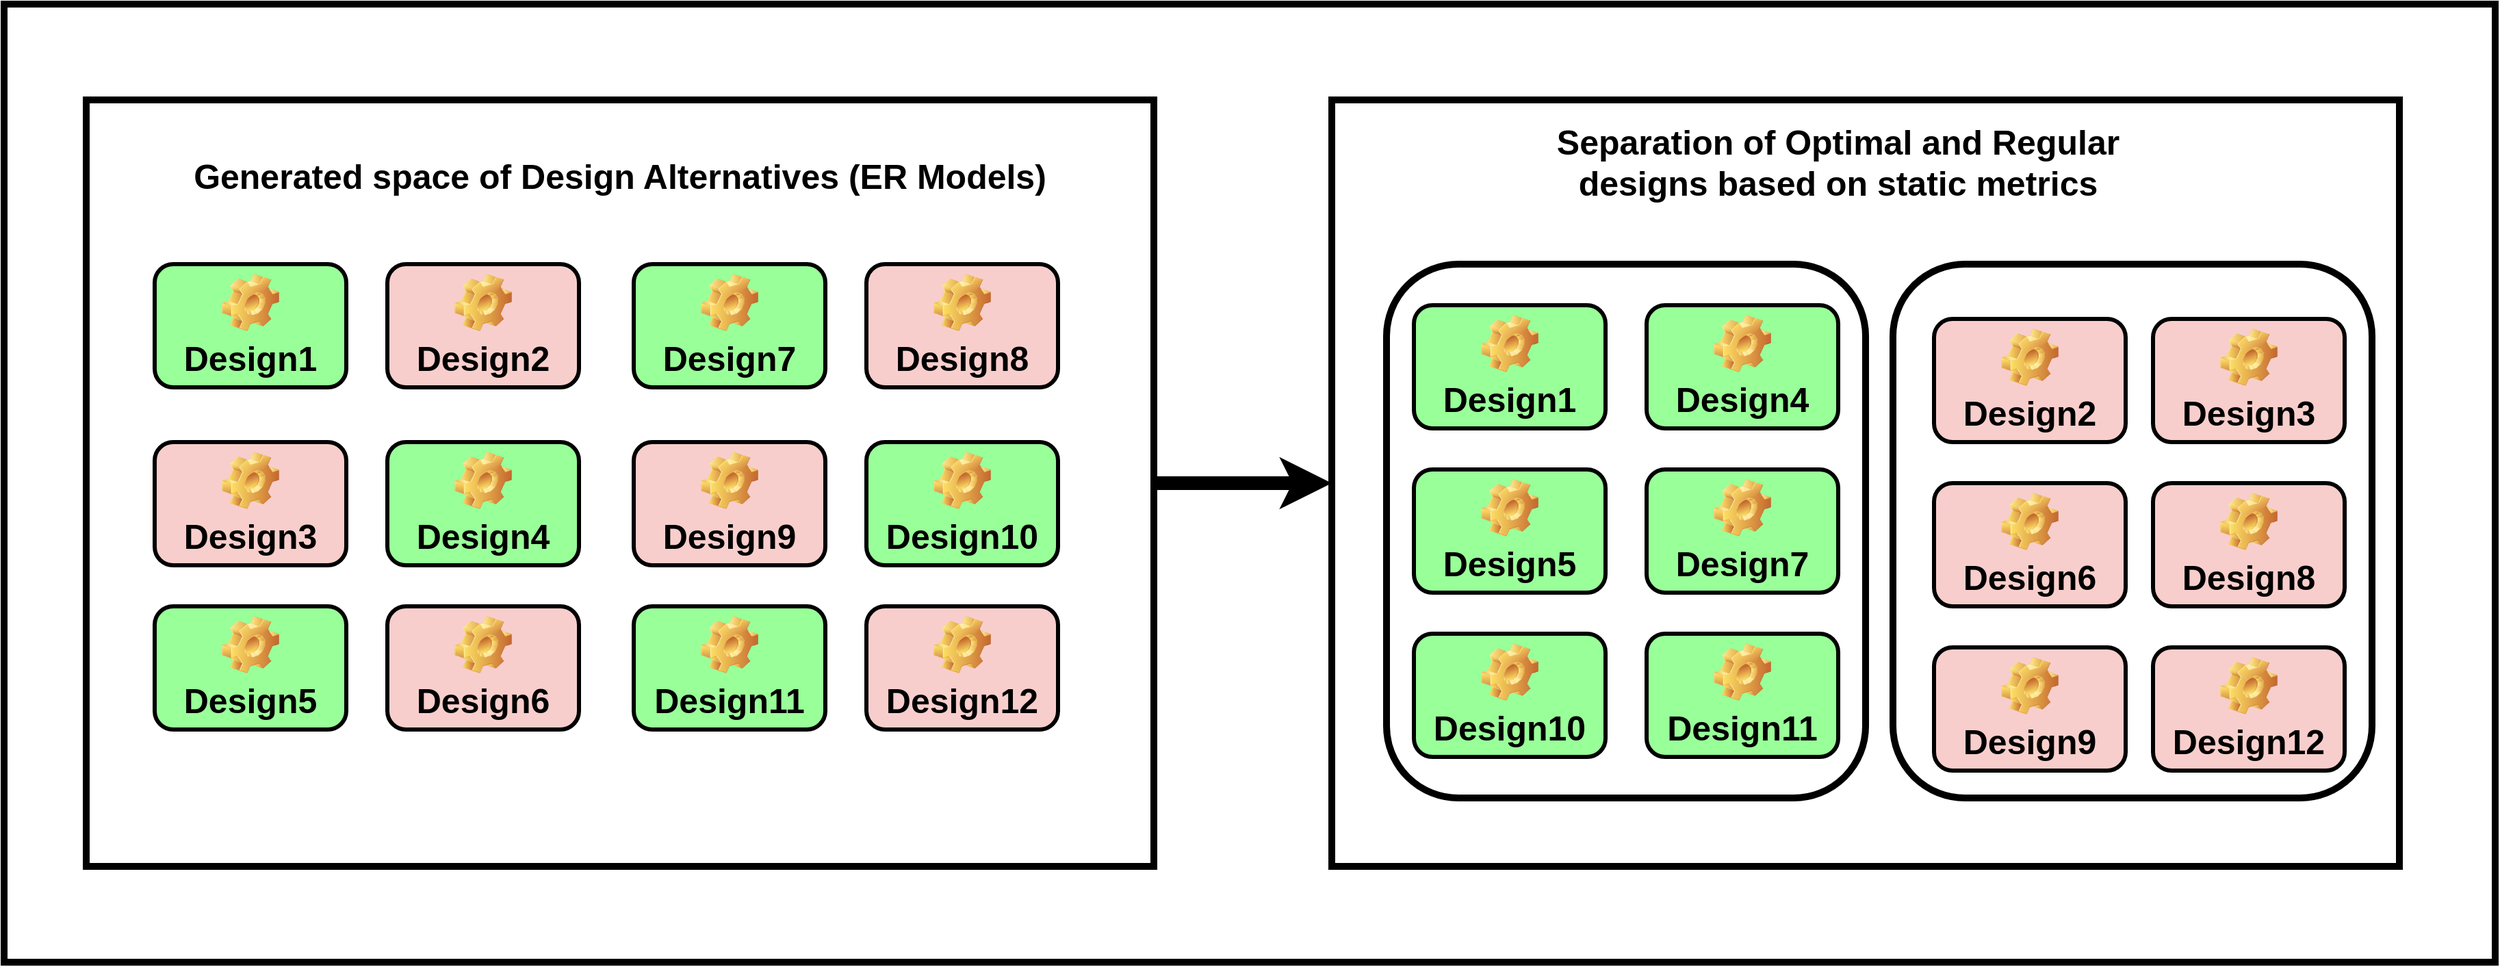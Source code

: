 <mxfile version="20.8.16" type="device"><diagram name="Page-1" id="V7z3oTbX6mY-o2ySOtLd"><mxGraphModel dx="1908" dy="1216" grid="1" gridSize="10" guides="1" tooltips="1" connect="1" arrows="1" fold="1" page="1" pageScale="1" pageWidth="850" pageHeight="1100" math="0" shadow="0"><root><mxCell id="0"/><mxCell id="1" parent="0"/><mxCell id="wTeeNOCVio2BPfGDLfw5-46" value="" style="rounded=0;whiteSpace=wrap;html=1;strokeWidth=5;fillColor=none;" vertex="1" parent="1"><mxGeometry x="110" y="50" width="1820" height="700" as="geometry"/></mxCell><mxCell id="wTeeNOCVio2BPfGDLfw5-24" value="" style="rounded=0;whiteSpace=wrap;html=1;strokeWidth=5;fontFamily=Courier New;fontSize=19;fontColor=#009900;fillColor=default;" vertex="1" parent="1"><mxGeometry x="1080" y="120" width="780" height="560" as="geometry"/></mxCell><mxCell id="wTeeNOCVio2BPfGDLfw5-31" value="" style="rounded=1;whiteSpace=wrap;html=1;strokeWidth=5;fillColor=none;" vertex="1" parent="1"><mxGeometry x="1120" y="240" width="350" height="390" as="geometry"/></mxCell><mxCell id="wTeeNOCVio2BPfGDLfw5-47" style="edgeStyle=orthogonalEdgeStyle;rounded=0;orthogonalLoop=1;jettySize=auto;html=1;entryX=0;entryY=0.5;entryDx=0;entryDy=0;strokeWidth=10;" edge="1" parent="1" source="wTeeNOCVio2BPfGDLfw5-3" target="wTeeNOCVio2BPfGDLfw5-24"><mxGeometry relative="1" as="geometry"/></mxCell><mxCell id="wTeeNOCVio2BPfGDLfw5-3" value="" style="rounded=0;whiteSpace=wrap;html=1;strokeWidth=5;fontFamily=Courier New;fontSize=19;fontColor=#009900;fillColor=#FFFFFF;" vertex="1" parent="1"><mxGeometry x="170" y="120" width="780" height="560" as="geometry"/></mxCell><mxCell id="wTeeNOCVio2BPfGDLfw5-4" value="Design1" style="label;whiteSpace=wrap;html=1;align=center;verticalAlign=bottom;spacingLeft=0;spacingBottom=4;imageAlign=center;imageVerticalAlign=top;image=img/clipart/Gear_128x128.png;strokeWidth=3;fontSize=25;fontColor=#000000;fillColor=#99FF99;" vertex="1" parent="1"><mxGeometry x="220" y="240" width="140" height="90" as="geometry"/></mxCell><mxCell id="wTeeNOCVio2BPfGDLfw5-5" value="Design3" style="label;whiteSpace=wrap;html=1;align=center;verticalAlign=bottom;spacingLeft=0;spacingBottom=4;imageAlign=center;imageVerticalAlign=top;image=img/clipart/Gear_128x128.png;strokeWidth=3;fontSize=25;fontColor=#000000;fillColor=#F8CECC;" vertex="1" parent="1"><mxGeometry x="220" y="370" width="140" height="90" as="geometry"/></mxCell><mxCell id="wTeeNOCVio2BPfGDLfw5-6" value="Design5" style="label;whiteSpace=wrap;html=1;align=center;verticalAlign=bottom;spacingLeft=0;spacingBottom=4;imageAlign=center;imageVerticalAlign=top;image=img/clipart/Gear_128x128.png;strokeWidth=3;fontSize=25;fontColor=#000000;fillColor=#99FF99;" vertex="1" parent="1"><mxGeometry x="220" y="490" width="140" height="90" as="geometry"/></mxCell><mxCell id="wTeeNOCVio2BPfGDLfw5-7" value="Design6" style="label;whiteSpace=wrap;html=1;align=center;verticalAlign=bottom;spacingLeft=0;spacingBottom=4;imageAlign=center;imageVerticalAlign=top;image=img/clipart/Gear_128x128.png;strokeWidth=3;fontSize=25;fontColor=#000000;fillColor=#F8CECC;" vertex="1" parent="1"><mxGeometry x="390" y="490" width="140" height="90" as="geometry"/></mxCell><mxCell id="wTeeNOCVio2BPfGDLfw5-8" value="Design4" style="label;whiteSpace=wrap;html=1;align=center;verticalAlign=bottom;spacingLeft=0;spacingBottom=4;imageAlign=center;imageVerticalAlign=top;image=img/clipart/Gear_128x128.png;strokeWidth=3;fontSize=25;fontColor=#000000;fillColor=#99FF99;" vertex="1" parent="1"><mxGeometry x="390" y="370" width="140" height="90" as="geometry"/></mxCell><mxCell id="wTeeNOCVio2BPfGDLfw5-9" value="Design2" style="label;whiteSpace=wrap;html=1;align=center;verticalAlign=bottom;spacingLeft=0;spacingBottom=4;imageAlign=center;imageVerticalAlign=top;image=img/clipart/Gear_128x128.png;strokeWidth=3;fontSize=25;fontColor=#000000;fillColor=#F8CECC;" vertex="1" parent="1"><mxGeometry x="390" y="240" width="140" height="90" as="geometry"/></mxCell><mxCell id="wTeeNOCVio2BPfGDLfw5-10" value="&lt;b&gt;Generated space of Design Alternatives (ER Models)&lt;/b&gt;" style="text;html=1;strokeColor=none;fillColor=none;align=center;verticalAlign=middle;whiteSpace=wrap;rounded=0;fontSize=25;fontColor=#000000;" vertex="1" parent="1"><mxGeometry x="170" y="170" width="780" height="10" as="geometry"/></mxCell><mxCell id="wTeeNOCVio2BPfGDLfw5-18" value="Design7" style="label;whiteSpace=wrap;html=1;align=center;verticalAlign=bottom;spacingLeft=0;spacingBottom=4;imageAlign=center;imageVerticalAlign=top;image=img/clipart/Gear_128x128.png;strokeWidth=3;fontSize=25;fontColor=#000000;fillColor=#99FF99;" vertex="1" parent="1"><mxGeometry x="570" y="240" width="140" height="90" as="geometry"/></mxCell><mxCell id="wTeeNOCVio2BPfGDLfw5-19" value="Design9" style="label;whiteSpace=wrap;html=1;align=center;verticalAlign=bottom;spacingLeft=0;spacingBottom=4;imageAlign=center;imageVerticalAlign=top;image=img/clipart/Gear_128x128.png;strokeWidth=3;fontSize=25;fontColor=#000000;fillColor=#F8CECC;" vertex="1" parent="1"><mxGeometry x="570" y="370" width="140" height="90" as="geometry"/></mxCell><mxCell id="wTeeNOCVio2BPfGDLfw5-20" value="Design11" style="label;whiteSpace=wrap;html=1;align=center;verticalAlign=bottom;spacingLeft=0;spacingBottom=4;imageAlign=center;imageVerticalAlign=top;image=img/clipart/Gear_128x128.png;strokeWidth=3;fontSize=25;fontColor=#000000;fillColor=#99FF99;" vertex="1" parent="1"><mxGeometry x="570" y="490" width="140" height="90" as="geometry"/></mxCell><mxCell id="wTeeNOCVio2BPfGDLfw5-21" value="Design12" style="label;whiteSpace=wrap;html=1;align=center;verticalAlign=bottom;spacingLeft=0;spacingBottom=4;imageAlign=center;imageVerticalAlign=top;image=img/clipart/Gear_128x128.png;strokeWidth=3;fontSize=25;fontColor=#000000;fillColor=#F8CECC;" vertex="1" parent="1"><mxGeometry x="740" y="490" width="140" height="90" as="geometry"/></mxCell><mxCell id="wTeeNOCVio2BPfGDLfw5-22" value="Design10" style="label;whiteSpace=wrap;html=1;align=center;verticalAlign=bottom;spacingLeft=0;spacingBottom=4;imageAlign=center;imageVerticalAlign=top;image=img/clipart/Gear_128x128.png;strokeWidth=3;fontSize=25;fontColor=#000000;fillColor=#99FF99;" vertex="1" parent="1"><mxGeometry x="740" y="370" width="140" height="90" as="geometry"/></mxCell><mxCell id="wTeeNOCVio2BPfGDLfw5-23" value="Design8" style="label;whiteSpace=wrap;html=1;align=center;verticalAlign=bottom;spacingLeft=0;spacingBottom=4;imageAlign=center;imageVerticalAlign=top;image=img/clipart/Gear_128x128.png;strokeWidth=3;fontSize=25;fontColor=#000000;fillColor=#F8CECC;" vertex="1" parent="1"><mxGeometry x="740" y="240" width="140" height="90" as="geometry"/></mxCell><mxCell id="wTeeNOCVio2BPfGDLfw5-25" value="Design1" style="label;whiteSpace=wrap;html=1;align=center;verticalAlign=bottom;spacingLeft=0;spacingBottom=4;imageAlign=center;imageVerticalAlign=top;image=img/clipart/Gear_128x128.png;strokeWidth=3;fontSize=25;fontColor=#000000;fillColor=#99FF99;" vertex="1" parent="1"><mxGeometry x="1140" y="270" width="140" height="90" as="geometry"/></mxCell><mxCell id="wTeeNOCVio2BPfGDLfw5-26" value="Design4" style="label;whiteSpace=wrap;html=1;align=center;verticalAlign=bottom;spacingLeft=0;spacingBottom=4;imageAlign=center;imageVerticalAlign=top;image=img/clipart/Gear_128x128.png;strokeWidth=3;fontSize=25;fontColor=#000000;fillColor=#99FF99;" vertex="1" parent="1"><mxGeometry x="1310" y="270" width="140" height="90" as="geometry"/></mxCell><mxCell id="wTeeNOCVio2BPfGDLfw5-27" value="Design5" style="label;whiteSpace=wrap;html=1;align=center;verticalAlign=bottom;spacingLeft=0;spacingBottom=4;imageAlign=center;imageVerticalAlign=top;image=img/clipart/Gear_128x128.png;strokeWidth=3;fontSize=25;fontColor=#000000;fillColor=#99FF99;" vertex="1" parent="1"><mxGeometry x="1140" y="390" width="140" height="90" as="geometry"/></mxCell><mxCell id="wTeeNOCVio2BPfGDLfw5-28" value="Design7" style="label;whiteSpace=wrap;html=1;align=center;verticalAlign=bottom;spacingLeft=0;spacingBottom=4;imageAlign=center;imageVerticalAlign=top;image=img/clipart/Gear_128x128.png;strokeWidth=3;fontSize=25;fontColor=#000000;fillColor=#99FF99;" vertex="1" parent="1"><mxGeometry x="1310" y="390" width="140" height="90" as="geometry"/></mxCell><mxCell id="wTeeNOCVio2BPfGDLfw5-29" value="Design10" style="label;whiteSpace=wrap;html=1;align=center;verticalAlign=bottom;spacingLeft=0;spacingBottom=4;imageAlign=center;imageVerticalAlign=top;image=img/clipart/Gear_128x128.png;strokeWidth=3;fontSize=25;fontColor=#000000;fillColor=#99FF99;" vertex="1" parent="1"><mxGeometry x="1140" y="510" width="140" height="90" as="geometry"/></mxCell><mxCell id="wTeeNOCVio2BPfGDLfw5-30" value="Design11" style="label;whiteSpace=wrap;html=1;align=center;verticalAlign=bottom;spacingLeft=0;spacingBottom=4;imageAlign=center;imageVerticalAlign=top;image=img/clipart/Gear_128x128.png;strokeWidth=3;fontSize=25;fontColor=#000000;fillColor=#99FF99;" vertex="1" parent="1"><mxGeometry x="1310" y="510" width="140" height="90" as="geometry"/></mxCell><mxCell id="wTeeNOCVio2BPfGDLfw5-32" value="" style="rounded=1;whiteSpace=wrap;html=1;strokeWidth=5;fillColor=none;" vertex="1" parent="1"><mxGeometry x="1490" y="240" width="350" height="390" as="geometry"/></mxCell><mxCell id="wTeeNOCVio2BPfGDLfw5-39" value="&lt;b&gt;Separation of Optimal and Regular &lt;br&gt;designs based on static metrics&lt;/b&gt;" style="text;html=1;strokeColor=none;fillColor=none;align=center;verticalAlign=middle;whiteSpace=wrap;rounded=0;fontSize=25;fontColor=#000000;" vertex="1" parent="1"><mxGeometry x="1060" y="160" width="780" height="10" as="geometry"/></mxCell><mxCell id="wTeeNOCVio2BPfGDLfw5-40" value="Design3" style="label;whiteSpace=wrap;html=1;align=center;verticalAlign=bottom;spacingLeft=0;spacingBottom=4;imageAlign=center;imageVerticalAlign=top;image=img/clipart/Gear_128x128.png;strokeWidth=3;fontSize=25;fontColor=#000000;fillColor=#F8CECC;" vertex="1" parent="1"><mxGeometry x="1680" y="280" width="140" height="90" as="geometry"/></mxCell><mxCell id="wTeeNOCVio2BPfGDLfw5-41" value="Design6" style="label;whiteSpace=wrap;html=1;align=center;verticalAlign=bottom;spacingLeft=0;spacingBottom=4;imageAlign=center;imageVerticalAlign=top;image=img/clipart/Gear_128x128.png;strokeWidth=3;fontSize=25;fontColor=#000000;fillColor=#F8CECC;" vertex="1" parent="1"><mxGeometry x="1520" y="400" width="140" height="90" as="geometry"/></mxCell><mxCell id="wTeeNOCVio2BPfGDLfw5-42" value="Design2" style="label;whiteSpace=wrap;html=1;align=center;verticalAlign=bottom;spacingLeft=0;spacingBottom=4;imageAlign=center;imageVerticalAlign=top;image=img/clipart/Gear_128x128.png;strokeWidth=3;fontSize=25;fontColor=#000000;fillColor=#F8CECC;" vertex="1" parent="1"><mxGeometry x="1520" y="280" width="140" height="90" as="geometry"/></mxCell><mxCell id="wTeeNOCVio2BPfGDLfw5-43" value="Design9" style="label;whiteSpace=wrap;html=1;align=center;verticalAlign=bottom;spacingLeft=0;spacingBottom=4;imageAlign=center;imageVerticalAlign=top;image=img/clipart/Gear_128x128.png;strokeWidth=3;fontSize=25;fontColor=#000000;fillColor=#F8CECC;" vertex="1" parent="1"><mxGeometry x="1520" y="520" width="140" height="90" as="geometry"/></mxCell><mxCell id="wTeeNOCVio2BPfGDLfw5-44" value="Design12" style="label;whiteSpace=wrap;html=1;align=center;verticalAlign=bottom;spacingLeft=0;spacingBottom=4;imageAlign=center;imageVerticalAlign=top;image=img/clipart/Gear_128x128.png;strokeWidth=3;fontSize=25;fontColor=#000000;fillColor=#F8CECC;" vertex="1" parent="1"><mxGeometry x="1680" y="520" width="140" height="90" as="geometry"/></mxCell><mxCell id="wTeeNOCVio2BPfGDLfw5-45" value="Design8" style="label;whiteSpace=wrap;html=1;align=center;verticalAlign=bottom;spacingLeft=0;spacingBottom=4;imageAlign=center;imageVerticalAlign=top;image=img/clipart/Gear_128x128.png;strokeWidth=3;fontSize=25;fontColor=#000000;fillColor=#F8CECC;" vertex="1" parent="1"><mxGeometry x="1680" y="400" width="140" height="90" as="geometry"/></mxCell></root></mxGraphModel></diagram></mxfile>